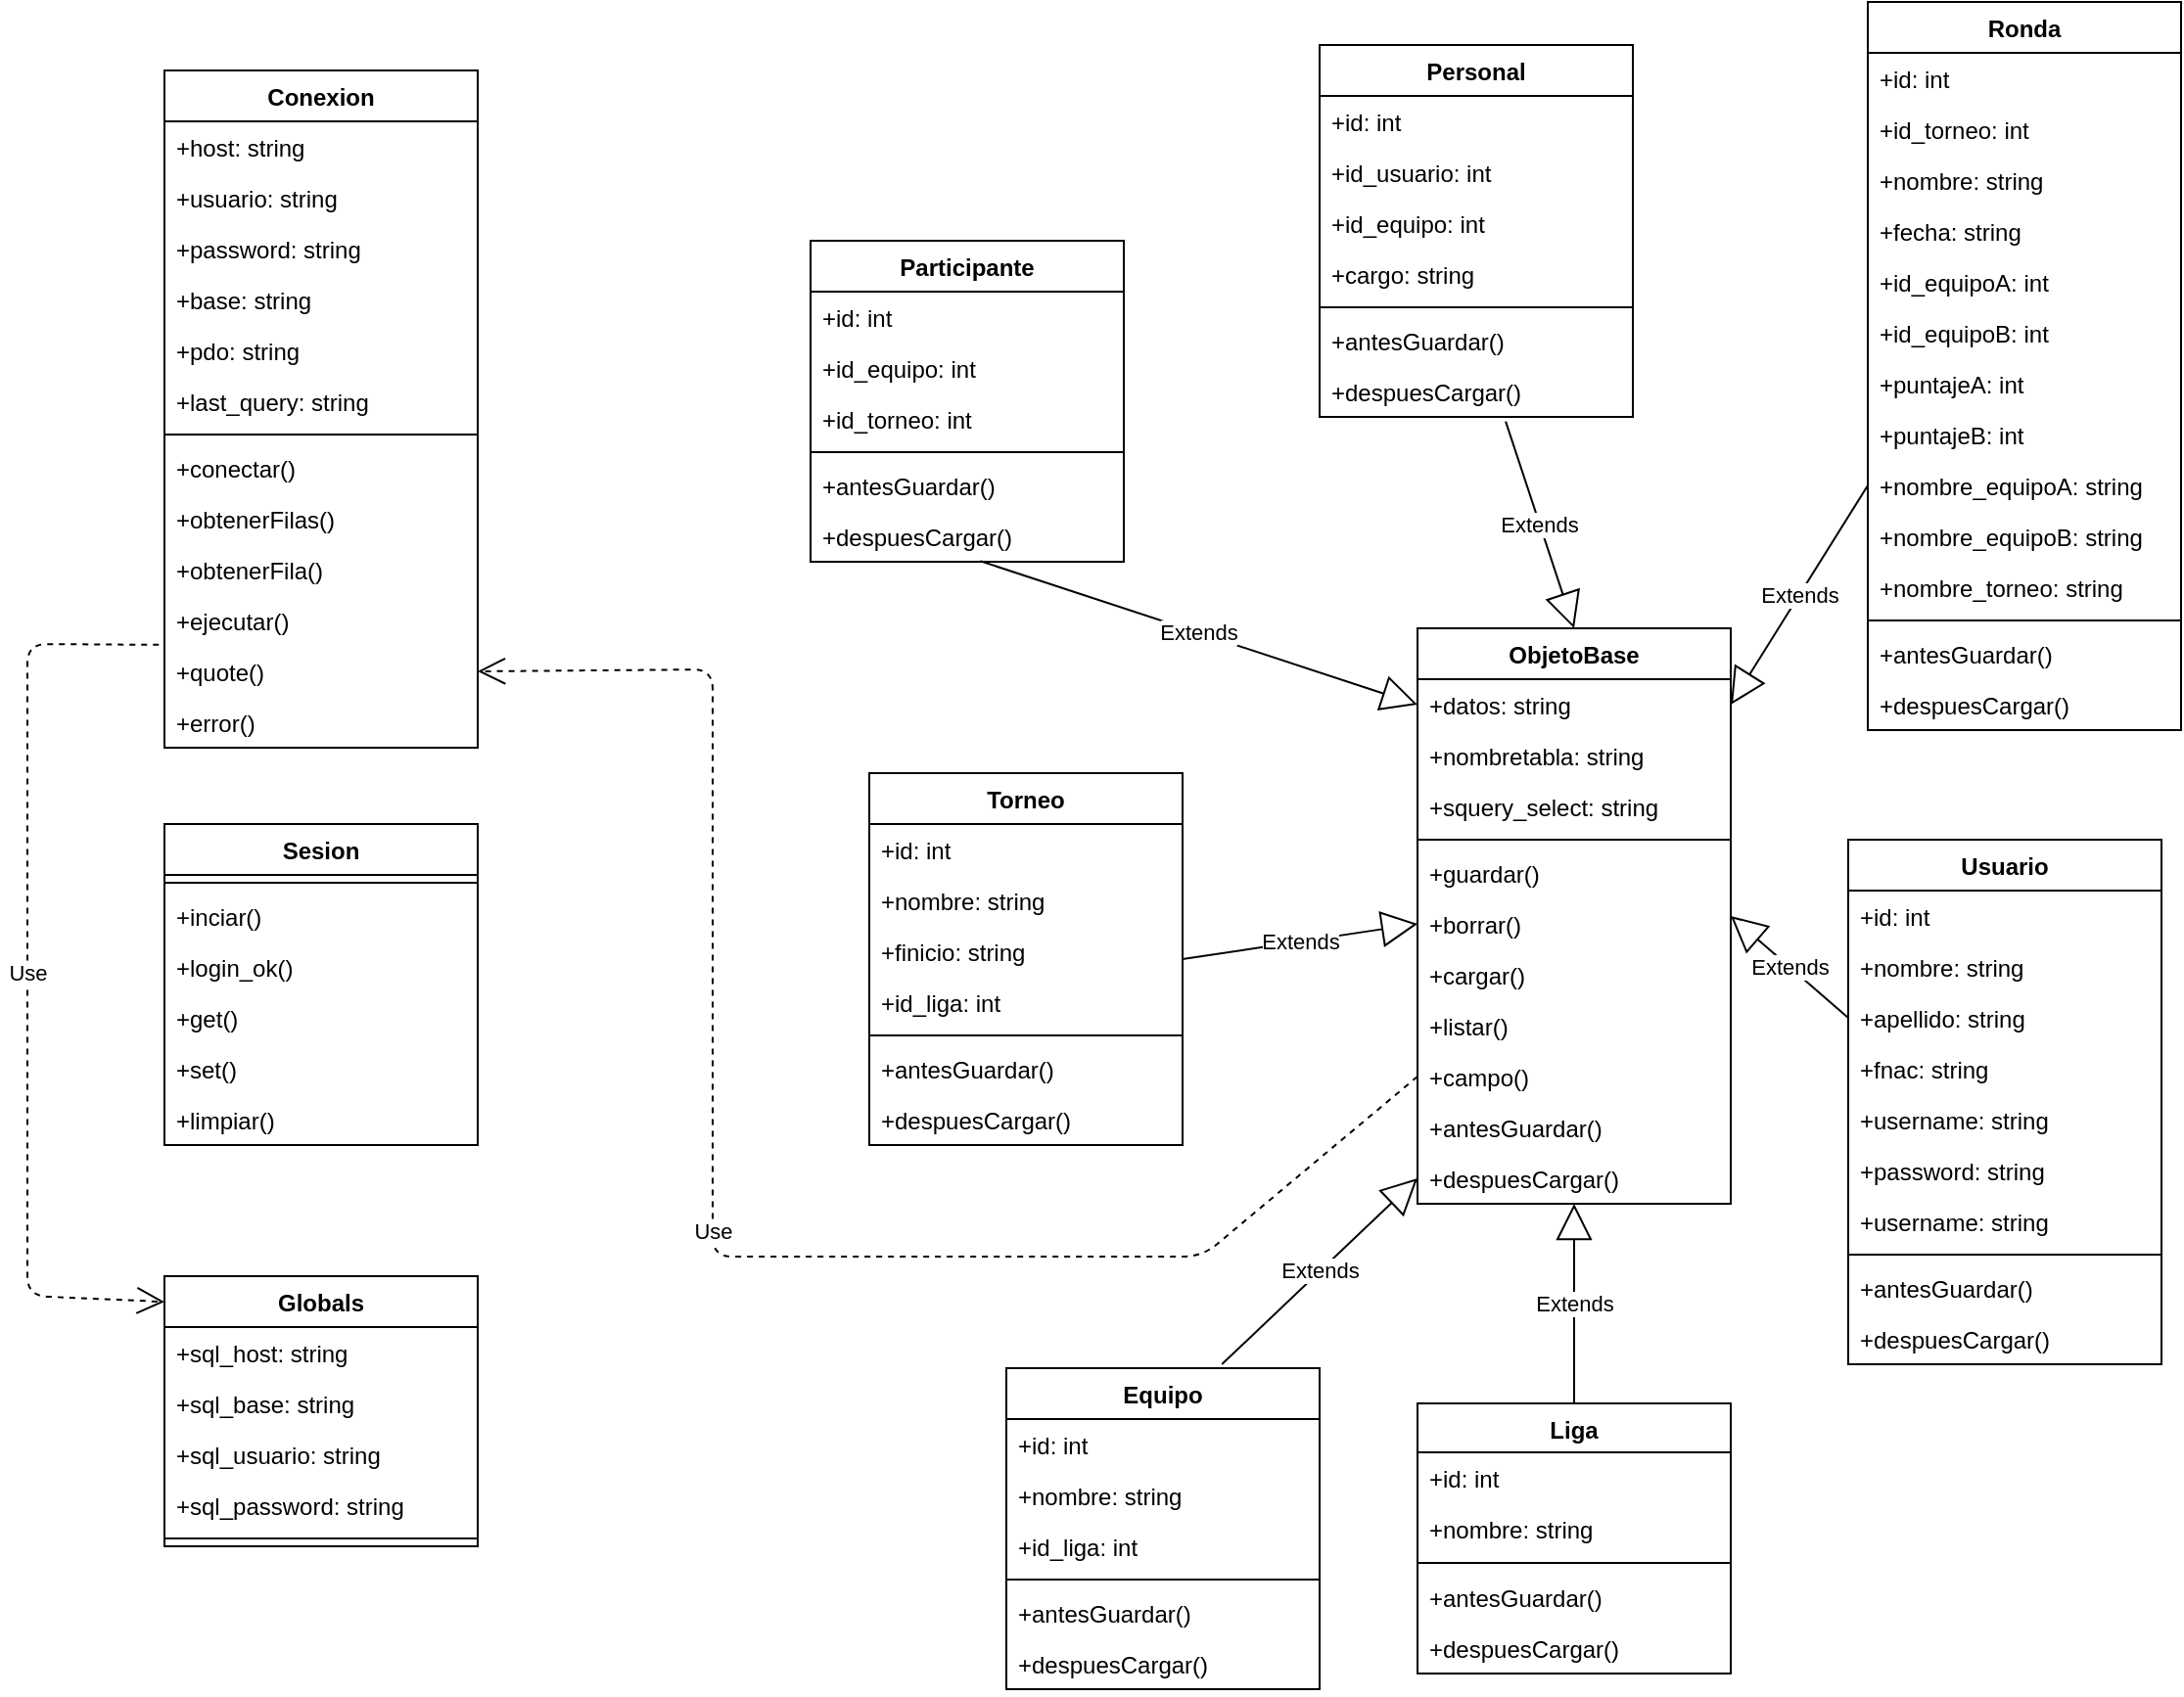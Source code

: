 <mxfile version="10.6.7" type="device"><diagram id="X4T6VOxzgdp2pjOiJG31" name="Page-1"><mxGraphModel dx="2250" dy="740" grid="1" gridSize="10" guides="1" tooltips="1" connect="1" arrows="1" fold="1" page="1" pageScale="1" pageWidth="850" pageHeight="1100" math="0" shadow="0"><root><mxCell id="0"/><mxCell id="1" parent="0"/><mxCell id="HmNUWZjweGckL6Pm_XwD-1" value="Participante" style="swimlane;fontStyle=1;align=center;verticalAlign=top;childLayout=stackLayout;horizontal=1;startSize=26;horizontalStack=0;resizeParent=1;resizeParentMax=0;resizeLast=0;collapsible=1;marginBottom=0;" vertex="1" parent="1"><mxGeometry x="-70" y="151" width="160" height="164" as="geometry"/></mxCell><mxCell id="HmNUWZjweGckL6Pm_XwD-2" value="+id: int" style="text;strokeColor=none;fillColor=none;align=left;verticalAlign=top;spacingLeft=4;spacingRight=4;overflow=hidden;rotatable=0;points=[[0,0.5],[1,0.5]];portConstraint=eastwest;" vertex="1" parent="HmNUWZjweGckL6Pm_XwD-1"><mxGeometry y="26" width="160" height="26" as="geometry"/></mxCell><mxCell id="HmNUWZjweGckL6Pm_XwD-5" value="+id_equipo: int " style="text;strokeColor=none;fillColor=none;align=left;verticalAlign=top;spacingLeft=4;spacingRight=4;overflow=hidden;rotatable=0;points=[[0,0.5],[1,0.5]];portConstraint=eastwest;" vertex="1" parent="HmNUWZjweGckL6Pm_XwD-1"><mxGeometry y="52" width="160" height="26" as="geometry"/></mxCell><mxCell id="HmNUWZjweGckL6Pm_XwD-6" value="+id_torneo: int&#xA;" style="text;strokeColor=none;fillColor=none;align=left;verticalAlign=top;spacingLeft=4;spacingRight=4;overflow=hidden;rotatable=0;points=[[0,0.5],[1,0.5]];portConstraint=eastwest;" vertex="1" parent="HmNUWZjweGckL6Pm_XwD-1"><mxGeometry y="78" width="160" height="26" as="geometry"/></mxCell><mxCell id="HmNUWZjweGckL6Pm_XwD-3" value="" style="line;strokeWidth=1;fillColor=none;align=left;verticalAlign=middle;spacingTop=-1;spacingLeft=3;spacingRight=3;rotatable=0;labelPosition=right;points=[];portConstraint=eastwest;" vertex="1" parent="HmNUWZjweGckL6Pm_XwD-1"><mxGeometry y="104" width="160" height="8" as="geometry"/></mxCell><mxCell id="HmNUWZjweGckL6Pm_XwD-4" value="+antesGuardar()" style="text;strokeColor=none;fillColor=none;align=left;verticalAlign=top;spacingLeft=4;spacingRight=4;overflow=hidden;rotatable=0;points=[[0,0.5],[1,0.5]];portConstraint=eastwest;" vertex="1" parent="HmNUWZjweGckL6Pm_XwD-1"><mxGeometry y="112" width="160" height="26" as="geometry"/></mxCell><mxCell id="HmNUWZjweGckL6Pm_XwD-9" value="+despuesCargar()" style="text;strokeColor=none;fillColor=none;align=left;verticalAlign=top;spacingLeft=4;spacingRight=4;overflow=hidden;rotatable=0;points=[[0,0.5],[1,0.5]];portConstraint=eastwest;" vertex="1" parent="HmNUWZjweGckL6Pm_XwD-1"><mxGeometry y="138" width="160" height="26" as="geometry"/></mxCell><mxCell id="HmNUWZjweGckL6Pm_XwD-10" value="Personal" style="swimlane;fontStyle=1;align=center;verticalAlign=top;childLayout=stackLayout;horizontal=1;startSize=26;horizontalStack=0;resizeParent=1;resizeParentMax=0;resizeLast=0;collapsible=1;marginBottom=0;" vertex="1" parent="1"><mxGeometry x="190" y="51" width="160" height="190" as="geometry"/></mxCell><mxCell id="HmNUWZjweGckL6Pm_XwD-11" value="+id: int" style="text;strokeColor=none;fillColor=none;align=left;verticalAlign=top;spacingLeft=4;spacingRight=4;overflow=hidden;rotatable=0;points=[[0,0.5],[1,0.5]];portConstraint=eastwest;" vertex="1" parent="HmNUWZjweGckL6Pm_XwD-10"><mxGeometry y="26" width="160" height="26" as="geometry"/></mxCell><mxCell id="HmNUWZjweGckL6Pm_XwD-14" value="+id_usuario: int" style="text;strokeColor=none;fillColor=none;align=left;verticalAlign=top;spacingLeft=4;spacingRight=4;overflow=hidden;rotatable=0;points=[[0,0.5],[1,0.5]];portConstraint=eastwest;" vertex="1" parent="HmNUWZjweGckL6Pm_XwD-10"><mxGeometry y="52" width="160" height="26" as="geometry"/></mxCell><mxCell id="HmNUWZjweGckL6Pm_XwD-15" value="+id_equipo: int&#xA;" style="text;strokeColor=none;fillColor=none;align=left;verticalAlign=top;spacingLeft=4;spacingRight=4;overflow=hidden;rotatable=0;points=[[0,0.5],[1,0.5]];portConstraint=eastwest;" vertex="1" parent="HmNUWZjweGckL6Pm_XwD-10"><mxGeometry y="78" width="160" height="26" as="geometry"/></mxCell><mxCell id="HmNUWZjweGckL6Pm_XwD-16" value="+cargo: string&#xA;&#xA;&#xA;&#xA;" style="text;strokeColor=none;fillColor=none;align=left;verticalAlign=top;spacingLeft=4;spacingRight=4;overflow=hidden;rotatable=0;points=[[0,0.5],[1,0.5]];portConstraint=eastwest;" vertex="1" parent="HmNUWZjweGckL6Pm_XwD-10"><mxGeometry y="104" width="160" height="26" as="geometry"/></mxCell><mxCell id="HmNUWZjweGckL6Pm_XwD-12" value="" style="line;strokeWidth=1;fillColor=none;align=left;verticalAlign=middle;spacingTop=-1;spacingLeft=3;spacingRight=3;rotatable=0;labelPosition=right;points=[];portConstraint=eastwest;" vertex="1" parent="HmNUWZjweGckL6Pm_XwD-10"><mxGeometry y="130" width="160" height="8" as="geometry"/></mxCell><mxCell id="HmNUWZjweGckL6Pm_XwD-13" value="+antesGuardar()" style="text;strokeColor=none;fillColor=none;align=left;verticalAlign=top;spacingLeft=4;spacingRight=4;overflow=hidden;rotatable=0;points=[[0,0.5],[1,0.5]];portConstraint=eastwest;" vertex="1" parent="HmNUWZjweGckL6Pm_XwD-10"><mxGeometry y="138" width="160" height="26" as="geometry"/></mxCell><mxCell id="HmNUWZjweGckL6Pm_XwD-17" value="+despuesCargar()" style="text;strokeColor=none;fillColor=none;align=left;verticalAlign=top;spacingLeft=4;spacingRight=4;overflow=hidden;rotatable=0;points=[[0,0.5],[1,0.5]];portConstraint=eastwest;" vertex="1" parent="HmNUWZjweGckL6Pm_XwD-10"><mxGeometry y="164" width="160" height="26" as="geometry"/></mxCell><mxCell id="HmNUWZjweGckL6Pm_XwD-18" value="Ronda" style="swimlane;fontStyle=1;align=center;verticalAlign=top;childLayout=stackLayout;horizontal=1;startSize=26;horizontalStack=0;resizeParent=1;resizeParentMax=0;resizeLast=0;collapsible=1;marginBottom=0;" vertex="1" parent="1"><mxGeometry x="470" y="29" width="160" height="372" as="geometry"/></mxCell><mxCell id="HmNUWZjweGckL6Pm_XwD-19" value="+id: int" style="text;strokeColor=none;fillColor=none;align=left;verticalAlign=top;spacingLeft=4;spacingRight=4;overflow=hidden;rotatable=0;points=[[0,0.5],[1,0.5]];portConstraint=eastwest;" vertex="1" parent="HmNUWZjweGckL6Pm_XwD-18"><mxGeometry y="26" width="160" height="26" as="geometry"/></mxCell><mxCell id="HmNUWZjweGckL6Pm_XwD-22" value="+id_torneo: int&#xA;" style="text;strokeColor=none;fillColor=none;align=left;verticalAlign=top;spacingLeft=4;spacingRight=4;overflow=hidden;rotatable=0;points=[[0,0.5],[1,0.5]];portConstraint=eastwest;" vertex="1" parent="HmNUWZjweGckL6Pm_XwD-18"><mxGeometry y="52" width="160" height="26" as="geometry"/></mxCell><mxCell id="HmNUWZjweGckL6Pm_XwD-23" value="+nombre: string" style="text;strokeColor=none;fillColor=none;align=left;verticalAlign=top;spacingLeft=4;spacingRight=4;overflow=hidden;rotatable=0;points=[[0,0.5],[1,0.5]];portConstraint=eastwest;" vertex="1" parent="HmNUWZjweGckL6Pm_XwD-18"><mxGeometry y="78" width="160" height="26" as="geometry"/></mxCell><mxCell id="HmNUWZjweGckL6Pm_XwD-24" value="+fecha: string" style="text;strokeColor=none;fillColor=none;align=left;verticalAlign=top;spacingLeft=4;spacingRight=4;overflow=hidden;rotatable=0;points=[[0,0.5],[1,0.5]];portConstraint=eastwest;" vertex="1" parent="HmNUWZjweGckL6Pm_XwD-18"><mxGeometry y="104" width="160" height="26" as="geometry"/></mxCell><mxCell id="HmNUWZjweGckL6Pm_XwD-25" value="+id_equipoA: int&#xA;" style="text;strokeColor=none;fillColor=none;align=left;verticalAlign=top;spacingLeft=4;spacingRight=4;overflow=hidden;rotatable=0;points=[[0,0.5],[1,0.5]];portConstraint=eastwest;" vertex="1" parent="HmNUWZjweGckL6Pm_XwD-18"><mxGeometry y="130" width="160" height="26" as="geometry"/></mxCell><mxCell id="HmNUWZjweGckL6Pm_XwD-27" value="+id_equipoB: int&#xA;" style="text;strokeColor=none;fillColor=none;align=left;verticalAlign=top;spacingLeft=4;spacingRight=4;overflow=hidden;rotatable=0;points=[[0,0.5],[1,0.5]];portConstraint=eastwest;" vertex="1" parent="HmNUWZjweGckL6Pm_XwD-18"><mxGeometry y="156" width="160" height="26" as="geometry"/></mxCell><mxCell id="HmNUWZjweGckL6Pm_XwD-28" value="+puntajeA: int &#xA;&#xA;" style="text;strokeColor=none;fillColor=none;align=left;verticalAlign=top;spacingLeft=4;spacingRight=4;overflow=hidden;rotatable=0;points=[[0,0.5],[1,0.5]];portConstraint=eastwest;" vertex="1" parent="HmNUWZjweGckL6Pm_XwD-18"><mxGeometry y="182" width="160" height="26" as="geometry"/></mxCell><mxCell id="HmNUWZjweGckL6Pm_XwD-29" value="+puntajeB: int &#xA;&#xA;" style="text;strokeColor=none;fillColor=none;align=left;verticalAlign=top;spacingLeft=4;spacingRight=4;overflow=hidden;rotatable=0;points=[[0,0.5],[1,0.5]];portConstraint=eastwest;" vertex="1" parent="HmNUWZjweGckL6Pm_XwD-18"><mxGeometry y="208" width="160" height="26" as="geometry"/></mxCell><mxCell id="HmNUWZjweGckL6Pm_XwD-30" value="+nombre_equipoA: string&#xA;" style="text;strokeColor=none;fillColor=none;align=left;verticalAlign=top;spacingLeft=4;spacingRight=4;overflow=hidden;rotatable=0;points=[[0,0.5],[1,0.5]];portConstraint=eastwest;" vertex="1" parent="HmNUWZjweGckL6Pm_XwD-18"><mxGeometry y="234" width="160" height="26" as="geometry"/></mxCell><mxCell id="HmNUWZjweGckL6Pm_XwD-31" value="+nombre_equipoB: string&#xA;" style="text;strokeColor=none;fillColor=none;align=left;verticalAlign=top;spacingLeft=4;spacingRight=4;overflow=hidden;rotatable=0;points=[[0,0.5],[1,0.5]];portConstraint=eastwest;" vertex="1" parent="HmNUWZjweGckL6Pm_XwD-18"><mxGeometry y="260" width="160" height="26" as="geometry"/></mxCell><mxCell id="HmNUWZjweGckL6Pm_XwD-32" value="+nombre_torneo: string&#xA;" style="text;strokeColor=none;fillColor=none;align=left;verticalAlign=top;spacingLeft=4;spacingRight=4;overflow=hidden;rotatable=0;points=[[0,0.5],[1,0.5]];portConstraint=eastwest;" vertex="1" parent="HmNUWZjweGckL6Pm_XwD-18"><mxGeometry y="286" width="160" height="26" as="geometry"/></mxCell><mxCell id="HmNUWZjweGckL6Pm_XwD-20" value="" style="line;strokeWidth=1;fillColor=none;align=left;verticalAlign=middle;spacingTop=-1;spacingLeft=3;spacingRight=3;rotatable=0;labelPosition=right;points=[];portConstraint=eastwest;" vertex="1" parent="HmNUWZjweGckL6Pm_XwD-18"><mxGeometry y="312" width="160" height="8" as="geometry"/></mxCell><mxCell id="HmNUWZjweGckL6Pm_XwD-21" value="+antesGuardar()" style="text;strokeColor=none;fillColor=none;align=left;verticalAlign=top;spacingLeft=4;spacingRight=4;overflow=hidden;rotatable=0;points=[[0,0.5],[1,0.5]];portConstraint=eastwest;" vertex="1" parent="HmNUWZjweGckL6Pm_XwD-18"><mxGeometry y="320" width="160" height="26" as="geometry"/></mxCell><mxCell id="HmNUWZjweGckL6Pm_XwD-33" value="+despuesCargar()" style="text;strokeColor=none;fillColor=none;align=left;verticalAlign=top;spacingLeft=4;spacingRight=4;overflow=hidden;rotatable=0;points=[[0,0.5],[1,0.5]];portConstraint=eastwest;" vertex="1" parent="HmNUWZjweGckL6Pm_XwD-18"><mxGeometry y="346" width="160" height="26" as="geometry"/></mxCell><mxCell id="HmNUWZjweGckL6Pm_XwD-34" value="Sesion&#xA;" style="swimlane;fontStyle=1;align=center;verticalAlign=top;childLayout=stackLayout;horizontal=1;startSize=26;horizontalStack=0;resizeParent=1;resizeParentMax=0;resizeLast=0;collapsible=1;marginBottom=0;" vertex="1" parent="1"><mxGeometry x="-400" y="449" width="160" height="164" as="geometry"/></mxCell><mxCell id="HmNUWZjweGckL6Pm_XwD-36" value="" style="line;strokeWidth=1;fillColor=none;align=left;verticalAlign=middle;spacingTop=-1;spacingLeft=3;spacingRight=3;rotatable=0;labelPosition=right;points=[];portConstraint=eastwest;" vertex="1" parent="HmNUWZjweGckL6Pm_XwD-34"><mxGeometry y="26" width="160" height="8" as="geometry"/></mxCell><mxCell id="HmNUWZjweGckL6Pm_XwD-37" value="+inciar()" style="text;strokeColor=none;fillColor=none;align=left;verticalAlign=top;spacingLeft=4;spacingRight=4;overflow=hidden;rotatable=0;points=[[0,0.5],[1,0.5]];portConstraint=eastwest;" vertex="1" parent="HmNUWZjweGckL6Pm_XwD-34"><mxGeometry y="34" width="160" height="26" as="geometry"/></mxCell><mxCell id="HmNUWZjweGckL6Pm_XwD-41" value="+login_ok()&#xA;" style="text;strokeColor=none;fillColor=none;align=left;verticalAlign=top;spacingLeft=4;spacingRight=4;overflow=hidden;rotatable=0;points=[[0,0.5],[1,0.5]];portConstraint=eastwest;" vertex="1" parent="HmNUWZjweGckL6Pm_XwD-34"><mxGeometry y="60" width="160" height="26" as="geometry"/></mxCell><mxCell id="HmNUWZjweGckL6Pm_XwD-38" value="+get()&#xA;" style="text;strokeColor=none;fillColor=none;align=left;verticalAlign=top;spacingLeft=4;spacingRight=4;overflow=hidden;rotatable=0;points=[[0,0.5],[1,0.5]];portConstraint=eastwest;" vertex="1" parent="HmNUWZjweGckL6Pm_XwD-34"><mxGeometry y="86" width="160" height="26" as="geometry"/></mxCell><mxCell id="HmNUWZjweGckL6Pm_XwD-39" value="+set()" style="text;strokeColor=none;fillColor=none;align=left;verticalAlign=top;spacingLeft=4;spacingRight=4;overflow=hidden;rotatable=0;points=[[0,0.5],[1,0.5]];portConstraint=eastwest;" vertex="1" parent="HmNUWZjweGckL6Pm_XwD-34"><mxGeometry y="112" width="160" height="26" as="geometry"/></mxCell><mxCell id="HmNUWZjweGckL6Pm_XwD-40" value="+limpiar()&#xA;" style="text;strokeColor=none;fillColor=none;align=left;verticalAlign=top;spacingLeft=4;spacingRight=4;overflow=hidden;rotatable=0;points=[[0,0.5],[1,0.5]];portConstraint=eastwest;" vertex="1" parent="HmNUWZjweGckL6Pm_XwD-34"><mxGeometry y="138" width="160" height="26" as="geometry"/></mxCell><mxCell id="HmNUWZjweGckL6Pm_XwD-42" value="Torneo" style="swimlane;fontStyle=1;align=center;verticalAlign=top;childLayout=stackLayout;horizontal=1;startSize=26;horizontalStack=0;resizeParent=1;resizeParentMax=0;resizeLast=0;collapsible=1;marginBottom=0;" vertex="1" parent="1"><mxGeometry x="-40" y="423" width="160" height="190" as="geometry"/></mxCell><mxCell id="HmNUWZjweGckL6Pm_XwD-43" value="+id: int" style="text;strokeColor=none;fillColor=none;align=left;verticalAlign=top;spacingLeft=4;spacingRight=4;overflow=hidden;rotatable=0;points=[[0,0.5],[1,0.5]];portConstraint=eastwest;" vertex="1" parent="HmNUWZjweGckL6Pm_XwD-42"><mxGeometry y="26" width="160" height="26" as="geometry"/></mxCell><mxCell id="HmNUWZjweGckL6Pm_XwD-46" value="+nombre: string" style="text;strokeColor=none;fillColor=none;align=left;verticalAlign=top;spacingLeft=4;spacingRight=4;overflow=hidden;rotatable=0;points=[[0,0.5],[1,0.5]];portConstraint=eastwest;" vertex="1" parent="HmNUWZjweGckL6Pm_XwD-42"><mxGeometry y="52" width="160" height="26" as="geometry"/></mxCell><mxCell id="HmNUWZjweGckL6Pm_XwD-47" value="+finicio: string" style="text;strokeColor=none;fillColor=none;align=left;verticalAlign=top;spacingLeft=4;spacingRight=4;overflow=hidden;rotatable=0;points=[[0,0.5],[1,0.5]];portConstraint=eastwest;" vertex="1" parent="HmNUWZjweGckL6Pm_XwD-42"><mxGeometry y="78" width="160" height="26" as="geometry"/></mxCell><mxCell id="HmNUWZjweGckL6Pm_XwD-48" value="+id_liga: int" style="text;strokeColor=none;fillColor=none;align=left;verticalAlign=top;spacingLeft=4;spacingRight=4;overflow=hidden;rotatable=0;points=[[0,0.5],[1,0.5]];portConstraint=eastwest;" vertex="1" parent="HmNUWZjweGckL6Pm_XwD-42"><mxGeometry y="104" width="160" height="26" as="geometry"/></mxCell><mxCell id="HmNUWZjweGckL6Pm_XwD-44" value="" style="line;strokeWidth=1;fillColor=none;align=left;verticalAlign=middle;spacingTop=-1;spacingLeft=3;spacingRight=3;rotatable=0;labelPosition=right;points=[];portConstraint=eastwest;" vertex="1" parent="HmNUWZjweGckL6Pm_XwD-42"><mxGeometry y="130" width="160" height="8" as="geometry"/></mxCell><mxCell id="HmNUWZjweGckL6Pm_XwD-45" value="+antesGuardar()" style="text;strokeColor=none;fillColor=none;align=left;verticalAlign=top;spacingLeft=4;spacingRight=4;overflow=hidden;rotatable=0;points=[[0,0.5],[1,0.5]];portConstraint=eastwest;" vertex="1" parent="HmNUWZjweGckL6Pm_XwD-42"><mxGeometry y="138" width="160" height="26" as="geometry"/></mxCell><mxCell id="HmNUWZjweGckL6Pm_XwD-49" value="+despuesCargar()" style="text;strokeColor=none;fillColor=none;align=left;verticalAlign=top;spacingLeft=4;spacingRight=4;overflow=hidden;rotatable=0;points=[[0,0.5],[1,0.5]];portConstraint=eastwest;" vertex="1" parent="HmNUWZjweGckL6Pm_XwD-42"><mxGeometry y="164" width="160" height="26" as="geometry"/></mxCell><mxCell id="HmNUWZjweGckL6Pm_XwD-50" value="Usuario" style="swimlane;fontStyle=1;align=center;verticalAlign=top;childLayout=stackLayout;horizontal=1;startSize=26;horizontalStack=0;resizeParent=1;resizeParentMax=0;resizeLast=0;collapsible=1;marginBottom=0;" vertex="1" parent="1"><mxGeometry x="460" y="457" width="160" height="268" as="geometry"/></mxCell><mxCell id="HmNUWZjweGckL6Pm_XwD-51" value="+id: int" style="text;strokeColor=none;fillColor=none;align=left;verticalAlign=top;spacingLeft=4;spacingRight=4;overflow=hidden;rotatable=0;points=[[0,0.5],[1,0.5]];portConstraint=eastwest;" vertex="1" parent="HmNUWZjweGckL6Pm_XwD-50"><mxGeometry y="26" width="160" height="26" as="geometry"/></mxCell><mxCell id="HmNUWZjweGckL6Pm_XwD-54" value="+nombre: string" style="text;strokeColor=none;fillColor=none;align=left;verticalAlign=top;spacingLeft=4;spacingRight=4;overflow=hidden;rotatable=0;points=[[0,0.5],[1,0.5]];portConstraint=eastwest;" vertex="1" parent="HmNUWZjweGckL6Pm_XwD-50"><mxGeometry y="52" width="160" height="26" as="geometry"/></mxCell><mxCell id="HmNUWZjweGckL6Pm_XwD-55" value="+apellido: string" style="text;strokeColor=none;fillColor=none;align=left;verticalAlign=top;spacingLeft=4;spacingRight=4;overflow=hidden;rotatable=0;points=[[0,0.5],[1,0.5]];portConstraint=eastwest;" vertex="1" parent="HmNUWZjweGckL6Pm_XwD-50"><mxGeometry y="78" width="160" height="26" as="geometry"/></mxCell><mxCell id="HmNUWZjweGckL6Pm_XwD-56" value="+fnac: string" style="text;strokeColor=none;fillColor=none;align=left;verticalAlign=top;spacingLeft=4;spacingRight=4;overflow=hidden;rotatable=0;points=[[0,0.5],[1,0.5]];portConstraint=eastwest;" vertex="1" parent="HmNUWZjweGckL6Pm_XwD-50"><mxGeometry y="104" width="160" height="26" as="geometry"/></mxCell><mxCell id="HmNUWZjweGckL6Pm_XwD-57" value="+username: string" style="text;strokeColor=none;fillColor=none;align=left;verticalAlign=top;spacingLeft=4;spacingRight=4;overflow=hidden;rotatable=0;points=[[0,0.5],[1,0.5]];portConstraint=eastwest;" vertex="1" parent="HmNUWZjweGckL6Pm_XwD-50"><mxGeometry y="130" width="160" height="26" as="geometry"/></mxCell><mxCell id="HmNUWZjweGckL6Pm_XwD-58" value="+password: string" style="text;strokeColor=none;fillColor=none;align=left;verticalAlign=top;spacingLeft=4;spacingRight=4;overflow=hidden;rotatable=0;points=[[0,0.5],[1,0.5]];portConstraint=eastwest;" vertex="1" parent="HmNUWZjweGckL6Pm_XwD-50"><mxGeometry y="156" width="160" height="26" as="geometry"/></mxCell><mxCell id="HmNUWZjweGckL6Pm_XwD-59" value="+username: string" style="text;strokeColor=none;fillColor=none;align=left;verticalAlign=top;spacingLeft=4;spacingRight=4;overflow=hidden;rotatable=0;points=[[0,0.5],[1,0.5]];portConstraint=eastwest;" vertex="1" parent="HmNUWZjweGckL6Pm_XwD-50"><mxGeometry y="182" width="160" height="26" as="geometry"/></mxCell><mxCell id="HmNUWZjweGckL6Pm_XwD-52" value="" style="line;strokeWidth=1;fillColor=none;align=left;verticalAlign=middle;spacingTop=-1;spacingLeft=3;spacingRight=3;rotatable=0;labelPosition=right;points=[];portConstraint=eastwest;" vertex="1" parent="HmNUWZjweGckL6Pm_XwD-50"><mxGeometry y="208" width="160" height="8" as="geometry"/></mxCell><mxCell id="HmNUWZjweGckL6Pm_XwD-53" value="+antesGuardar()" style="text;strokeColor=none;fillColor=none;align=left;verticalAlign=top;spacingLeft=4;spacingRight=4;overflow=hidden;rotatable=0;points=[[0,0.5],[1,0.5]];portConstraint=eastwest;" vertex="1" parent="HmNUWZjweGckL6Pm_XwD-50"><mxGeometry y="216" width="160" height="26" as="geometry"/></mxCell><mxCell id="HmNUWZjweGckL6Pm_XwD-60" value="+despuesCargar()" style="text;strokeColor=none;fillColor=none;align=left;verticalAlign=top;spacingLeft=4;spacingRight=4;overflow=hidden;rotatable=0;points=[[0,0.5],[1,0.5]];portConstraint=eastwest;" vertex="1" parent="HmNUWZjweGckL6Pm_XwD-50"><mxGeometry y="242" width="160" height="26" as="geometry"/></mxCell><mxCell id="HmNUWZjweGckL6Pm_XwD-61" value="Conexion" style="swimlane;fontStyle=1;align=center;verticalAlign=top;childLayout=stackLayout;horizontal=1;startSize=26;horizontalStack=0;resizeParent=1;resizeParentMax=0;resizeLast=0;collapsible=1;marginBottom=0;" vertex="1" parent="1"><mxGeometry x="-400" y="64" width="160" height="346" as="geometry"/></mxCell><mxCell id="HmNUWZjweGckL6Pm_XwD-62" value="+host: string" style="text;strokeColor=none;fillColor=none;align=left;verticalAlign=top;spacingLeft=4;spacingRight=4;overflow=hidden;rotatable=0;points=[[0,0.5],[1,0.5]];portConstraint=eastwest;" vertex="1" parent="HmNUWZjweGckL6Pm_XwD-61"><mxGeometry y="26" width="160" height="26" as="geometry"/></mxCell><mxCell id="HmNUWZjweGckL6Pm_XwD-65" value="+usuario: string" style="text;strokeColor=none;fillColor=none;align=left;verticalAlign=top;spacingLeft=4;spacingRight=4;overflow=hidden;rotatable=0;points=[[0,0.5],[1,0.5]];portConstraint=eastwest;" vertex="1" parent="HmNUWZjweGckL6Pm_XwD-61"><mxGeometry y="52" width="160" height="26" as="geometry"/></mxCell><mxCell id="HmNUWZjweGckL6Pm_XwD-66" value="+password: string" style="text;strokeColor=none;fillColor=none;align=left;verticalAlign=top;spacingLeft=4;spacingRight=4;overflow=hidden;rotatable=0;points=[[0,0.5],[1,0.5]];portConstraint=eastwest;" vertex="1" parent="HmNUWZjweGckL6Pm_XwD-61"><mxGeometry y="78" width="160" height="26" as="geometry"/></mxCell><mxCell id="HmNUWZjweGckL6Pm_XwD-67" value="+base: string" style="text;strokeColor=none;fillColor=none;align=left;verticalAlign=top;spacingLeft=4;spacingRight=4;overflow=hidden;rotatable=0;points=[[0,0.5],[1,0.5]];portConstraint=eastwest;" vertex="1" parent="HmNUWZjweGckL6Pm_XwD-61"><mxGeometry y="104" width="160" height="26" as="geometry"/></mxCell><mxCell id="HmNUWZjweGckL6Pm_XwD-68" value="+pdo: string" style="text;strokeColor=none;fillColor=none;align=left;verticalAlign=top;spacingLeft=4;spacingRight=4;overflow=hidden;rotatable=0;points=[[0,0.5],[1,0.5]];portConstraint=eastwest;" vertex="1" parent="HmNUWZjweGckL6Pm_XwD-61"><mxGeometry y="130" width="160" height="26" as="geometry"/></mxCell><mxCell id="HmNUWZjweGckL6Pm_XwD-69" value="+last_query: string" style="text;strokeColor=none;fillColor=none;align=left;verticalAlign=top;spacingLeft=4;spacingRight=4;overflow=hidden;rotatable=0;points=[[0,0.5],[1,0.5]];portConstraint=eastwest;" vertex="1" parent="HmNUWZjweGckL6Pm_XwD-61"><mxGeometry y="156" width="160" height="26" as="geometry"/></mxCell><mxCell id="HmNUWZjweGckL6Pm_XwD-63" value="" style="line;strokeWidth=1;fillColor=none;align=left;verticalAlign=middle;spacingTop=-1;spacingLeft=3;spacingRight=3;rotatable=0;labelPosition=right;points=[];portConstraint=eastwest;" vertex="1" parent="HmNUWZjweGckL6Pm_XwD-61"><mxGeometry y="182" width="160" height="8" as="geometry"/></mxCell><mxCell id="HmNUWZjweGckL6Pm_XwD-64" value="+conectar()" style="text;strokeColor=none;fillColor=none;align=left;verticalAlign=top;spacingLeft=4;spacingRight=4;overflow=hidden;rotatable=0;points=[[0,0.5],[1,0.5]];portConstraint=eastwest;" vertex="1" parent="HmNUWZjweGckL6Pm_XwD-61"><mxGeometry y="190" width="160" height="26" as="geometry"/></mxCell><mxCell id="HmNUWZjweGckL6Pm_XwD-70" value="+obtenerFilas()" style="text;strokeColor=none;fillColor=none;align=left;verticalAlign=top;spacingLeft=4;spacingRight=4;overflow=hidden;rotatable=0;points=[[0,0.5],[1,0.5]];portConstraint=eastwest;" vertex="1" parent="HmNUWZjweGckL6Pm_XwD-61"><mxGeometry y="216" width="160" height="26" as="geometry"/></mxCell><mxCell id="HmNUWZjweGckL6Pm_XwD-71" value="+obtenerFila()" style="text;strokeColor=none;fillColor=none;align=left;verticalAlign=top;spacingLeft=4;spacingRight=4;overflow=hidden;rotatable=0;points=[[0,0.5],[1,0.5]];portConstraint=eastwest;" vertex="1" parent="HmNUWZjweGckL6Pm_XwD-61"><mxGeometry y="242" width="160" height="26" as="geometry"/></mxCell><mxCell id="HmNUWZjweGckL6Pm_XwD-72" value="+ejecutar()" style="text;strokeColor=none;fillColor=none;align=left;verticalAlign=top;spacingLeft=4;spacingRight=4;overflow=hidden;rotatable=0;points=[[0,0.5],[1,0.5]];portConstraint=eastwest;" vertex="1" parent="HmNUWZjweGckL6Pm_XwD-61"><mxGeometry y="268" width="160" height="26" as="geometry"/></mxCell><mxCell id="HmNUWZjweGckL6Pm_XwD-73" value="+quote()" style="text;strokeColor=none;fillColor=none;align=left;verticalAlign=top;spacingLeft=4;spacingRight=4;overflow=hidden;rotatable=0;points=[[0,0.5],[1,0.5]];portConstraint=eastwest;" vertex="1" parent="HmNUWZjweGckL6Pm_XwD-61"><mxGeometry y="294" width="160" height="26" as="geometry"/></mxCell><mxCell id="HmNUWZjweGckL6Pm_XwD-74" value="+error()" style="text;strokeColor=none;fillColor=none;align=left;verticalAlign=top;spacingLeft=4;spacingRight=4;overflow=hidden;rotatable=0;points=[[0,0.5],[1,0.5]];portConstraint=eastwest;" vertex="1" parent="HmNUWZjweGckL6Pm_XwD-61"><mxGeometry y="320" width="160" height="26" as="geometry"/></mxCell><mxCell id="HmNUWZjweGckL6Pm_XwD-75" value="Equipo" style="swimlane;fontStyle=1;align=center;verticalAlign=top;childLayout=stackLayout;horizontal=1;startSize=26;horizontalStack=0;resizeParent=1;resizeParentMax=0;resizeLast=0;collapsible=1;marginBottom=0;" vertex="1" parent="1"><mxGeometry x="30" y="727" width="160" height="164" as="geometry"/></mxCell><mxCell id="HmNUWZjweGckL6Pm_XwD-76" value="+id: int" style="text;strokeColor=none;fillColor=none;align=left;verticalAlign=top;spacingLeft=4;spacingRight=4;overflow=hidden;rotatable=0;points=[[0,0.5],[1,0.5]];portConstraint=eastwest;" vertex="1" parent="HmNUWZjweGckL6Pm_XwD-75"><mxGeometry y="26" width="160" height="26" as="geometry"/></mxCell><mxCell id="HmNUWZjweGckL6Pm_XwD-79" value="+nombre: string" style="text;strokeColor=none;fillColor=none;align=left;verticalAlign=top;spacingLeft=4;spacingRight=4;overflow=hidden;rotatable=0;points=[[0,0.5],[1,0.5]];portConstraint=eastwest;" vertex="1" parent="HmNUWZjweGckL6Pm_XwD-75"><mxGeometry y="52" width="160" height="26" as="geometry"/></mxCell><mxCell id="HmNUWZjweGckL6Pm_XwD-80" value="+id_liga: int" style="text;strokeColor=none;fillColor=none;align=left;verticalAlign=top;spacingLeft=4;spacingRight=4;overflow=hidden;rotatable=0;points=[[0,0.5],[1,0.5]];portConstraint=eastwest;" vertex="1" parent="HmNUWZjweGckL6Pm_XwD-75"><mxGeometry y="78" width="160" height="26" as="geometry"/></mxCell><mxCell id="HmNUWZjweGckL6Pm_XwD-77" value="" style="line;strokeWidth=1;fillColor=none;align=left;verticalAlign=middle;spacingTop=-1;spacingLeft=3;spacingRight=3;rotatable=0;labelPosition=right;points=[];portConstraint=eastwest;" vertex="1" parent="HmNUWZjweGckL6Pm_XwD-75"><mxGeometry y="104" width="160" height="8" as="geometry"/></mxCell><mxCell id="HmNUWZjweGckL6Pm_XwD-78" value="+antesGuardar()" style="text;strokeColor=none;fillColor=none;align=left;verticalAlign=top;spacingLeft=4;spacingRight=4;overflow=hidden;rotatable=0;points=[[0,0.5],[1,0.5]];portConstraint=eastwest;" vertex="1" parent="HmNUWZjweGckL6Pm_XwD-75"><mxGeometry y="112" width="160" height="26" as="geometry"/></mxCell><mxCell id="HmNUWZjweGckL6Pm_XwD-81" value="+despuesCargar()" style="text;strokeColor=none;fillColor=none;align=left;verticalAlign=top;spacingLeft=4;spacingRight=4;overflow=hidden;rotatable=0;points=[[0,0.5],[1,0.5]];portConstraint=eastwest;" vertex="1" parent="HmNUWZjweGckL6Pm_XwD-75"><mxGeometry y="138" width="160" height="26" as="geometry"/></mxCell><mxCell id="HmNUWZjweGckL6Pm_XwD-82" value="Globals" style="swimlane;fontStyle=1;align=center;verticalAlign=top;childLayout=stackLayout;horizontal=1;startSize=26;horizontalStack=0;resizeParent=1;resizeParentMax=0;resizeLast=0;collapsible=1;marginBottom=0;" vertex="1" parent="1"><mxGeometry x="-400" y="680" width="160" height="138" as="geometry"/></mxCell><mxCell id="HmNUWZjweGckL6Pm_XwD-83" value="+sql_host: string" style="text;strokeColor=none;fillColor=none;align=left;verticalAlign=top;spacingLeft=4;spacingRight=4;overflow=hidden;rotatable=0;points=[[0,0.5],[1,0.5]];portConstraint=eastwest;" vertex="1" parent="HmNUWZjweGckL6Pm_XwD-82"><mxGeometry y="26" width="160" height="26" as="geometry"/></mxCell><mxCell id="HmNUWZjweGckL6Pm_XwD-86" value="+sql_base: string" style="text;strokeColor=none;fillColor=none;align=left;verticalAlign=top;spacingLeft=4;spacingRight=4;overflow=hidden;rotatable=0;points=[[0,0.5],[1,0.5]];portConstraint=eastwest;" vertex="1" parent="HmNUWZjweGckL6Pm_XwD-82"><mxGeometry y="52" width="160" height="26" as="geometry"/></mxCell><mxCell id="HmNUWZjweGckL6Pm_XwD-87" value="+sql_usuario: string" style="text;strokeColor=none;fillColor=none;align=left;verticalAlign=top;spacingLeft=4;spacingRight=4;overflow=hidden;rotatable=0;points=[[0,0.5],[1,0.5]];portConstraint=eastwest;" vertex="1" parent="HmNUWZjweGckL6Pm_XwD-82"><mxGeometry y="78" width="160" height="26" as="geometry"/></mxCell><mxCell id="HmNUWZjweGckL6Pm_XwD-88" value="+sql_password: string" style="text;strokeColor=none;fillColor=none;align=left;verticalAlign=top;spacingLeft=4;spacingRight=4;overflow=hidden;rotatable=0;points=[[0,0.5],[1,0.5]];portConstraint=eastwest;" vertex="1" parent="HmNUWZjweGckL6Pm_XwD-82"><mxGeometry y="104" width="160" height="26" as="geometry"/></mxCell><mxCell id="HmNUWZjweGckL6Pm_XwD-84" value="" style="line;strokeWidth=1;fillColor=none;align=left;verticalAlign=middle;spacingTop=-1;spacingLeft=3;spacingRight=3;rotatable=0;labelPosition=right;points=[];portConstraint=eastwest;" vertex="1" parent="HmNUWZjweGckL6Pm_XwD-82"><mxGeometry y="130" width="160" height="8" as="geometry"/></mxCell><mxCell id="HmNUWZjweGckL6Pm_XwD-89" value="Liga" style="swimlane;fontStyle=1;align=center;verticalAlign=top;childLayout=stackLayout;horizontal=1;startSize=25;horizontalStack=0;resizeParent=1;resizeParentMax=0;resizeLast=0;collapsible=1;marginBottom=0;" vertex="1" parent="1"><mxGeometry x="240" y="745" width="160" height="138" as="geometry"/></mxCell><mxCell id="HmNUWZjweGckL6Pm_XwD-90" value="+id: int" style="text;strokeColor=none;fillColor=none;align=left;verticalAlign=top;spacingLeft=4;spacingRight=4;overflow=hidden;rotatable=0;points=[[0,0.5],[1,0.5]];portConstraint=eastwest;" vertex="1" parent="HmNUWZjweGckL6Pm_XwD-89"><mxGeometry y="25" width="160" height="26" as="geometry"/></mxCell><mxCell id="HmNUWZjweGckL6Pm_XwD-95" value="+nombre: string" style="text;strokeColor=none;fillColor=none;align=left;verticalAlign=top;spacingLeft=4;spacingRight=4;overflow=hidden;rotatable=0;points=[[0,0.5],[1,0.5]];portConstraint=eastwest;" vertex="1" parent="HmNUWZjweGckL6Pm_XwD-89"><mxGeometry y="51" width="160" height="26" as="geometry"/></mxCell><mxCell id="HmNUWZjweGckL6Pm_XwD-91" value="" style="line;strokeWidth=1;fillColor=none;align=left;verticalAlign=middle;spacingTop=-1;spacingLeft=3;spacingRight=3;rotatable=0;labelPosition=right;points=[];portConstraint=eastwest;" vertex="1" parent="HmNUWZjweGckL6Pm_XwD-89"><mxGeometry y="77" width="160" height="9" as="geometry"/></mxCell><mxCell id="HmNUWZjweGckL6Pm_XwD-92" value="+antesGuardar()" style="text;strokeColor=none;fillColor=none;align=left;verticalAlign=top;spacingLeft=4;spacingRight=4;overflow=hidden;rotatable=0;points=[[0,0.5],[1,0.5]];portConstraint=eastwest;" vertex="1" parent="HmNUWZjweGckL6Pm_XwD-89"><mxGeometry y="86" width="160" height="26" as="geometry"/></mxCell><mxCell id="HmNUWZjweGckL6Pm_XwD-96" value="+despuesCargar()" style="text;strokeColor=none;fillColor=none;align=left;verticalAlign=top;spacingLeft=4;spacingRight=4;overflow=hidden;rotatable=0;points=[[0,0.5],[1,0.5]];portConstraint=eastwest;" vertex="1" parent="HmNUWZjweGckL6Pm_XwD-89"><mxGeometry y="112" width="160" height="26" as="geometry"/></mxCell><mxCell id="HmNUWZjweGckL6Pm_XwD-97" value="ObjetoBase" style="swimlane;fontStyle=1;align=center;verticalAlign=top;childLayout=stackLayout;horizontal=1;startSize=26;horizontalStack=0;resizeParent=1;resizeParentMax=0;resizeLast=0;collapsible=1;marginBottom=0;" vertex="1" parent="1"><mxGeometry x="240" y="349" width="160" height="294" as="geometry"/></mxCell><mxCell id="HmNUWZjweGckL6Pm_XwD-98" value="+datos: string" style="text;strokeColor=none;fillColor=none;align=left;verticalAlign=top;spacingLeft=4;spacingRight=4;overflow=hidden;rotatable=0;points=[[0,0.5],[1,0.5]];portConstraint=eastwest;" vertex="1" parent="HmNUWZjweGckL6Pm_XwD-97"><mxGeometry y="26" width="160" height="26" as="geometry"/></mxCell><mxCell id="HmNUWZjweGckL6Pm_XwD-101" value="+nombretabla: string" style="text;strokeColor=none;fillColor=none;align=left;verticalAlign=top;spacingLeft=4;spacingRight=4;overflow=hidden;rotatable=0;points=[[0,0.5],[1,0.5]];portConstraint=eastwest;" vertex="1" parent="HmNUWZjweGckL6Pm_XwD-97"><mxGeometry y="52" width="160" height="26" as="geometry"/></mxCell><mxCell id="HmNUWZjweGckL6Pm_XwD-102" value="+squery_select: string" style="text;strokeColor=none;fillColor=none;align=left;verticalAlign=top;spacingLeft=4;spacingRight=4;overflow=hidden;rotatable=0;points=[[0,0.5],[1,0.5]];portConstraint=eastwest;" vertex="1" parent="HmNUWZjweGckL6Pm_XwD-97"><mxGeometry y="78" width="160" height="26" as="geometry"/></mxCell><mxCell id="HmNUWZjweGckL6Pm_XwD-99" value="" style="line;strokeWidth=1;fillColor=none;align=left;verticalAlign=middle;spacingTop=-1;spacingLeft=3;spacingRight=3;rotatable=0;labelPosition=right;points=[];portConstraint=eastwest;" vertex="1" parent="HmNUWZjweGckL6Pm_XwD-97"><mxGeometry y="104" width="160" height="8" as="geometry"/></mxCell><mxCell id="HmNUWZjweGckL6Pm_XwD-100" value="+guardar()" style="text;strokeColor=none;fillColor=none;align=left;verticalAlign=top;spacingLeft=4;spacingRight=4;overflow=hidden;rotatable=0;points=[[0,0.5],[1,0.5]];portConstraint=eastwest;" vertex="1" parent="HmNUWZjweGckL6Pm_XwD-97"><mxGeometry y="112" width="160" height="26" as="geometry"/></mxCell><mxCell id="HmNUWZjweGckL6Pm_XwD-103" value="+borrar()" style="text;strokeColor=none;fillColor=none;align=left;verticalAlign=top;spacingLeft=4;spacingRight=4;overflow=hidden;rotatable=0;points=[[0,0.5],[1,0.5]];portConstraint=eastwest;" vertex="1" parent="HmNUWZjweGckL6Pm_XwD-97"><mxGeometry y="138" width="160" height="26" as="geometry"/></mxCell><mxCell id="HmNUWZjweGckL6Pm_XwD-104" value="+cargar()" style="text;strokeColor=none;fillColor=none;align=left;verticalAlign=top;spacingLeft=4;spacingRight=4;overflow=hidden;rotatable=0;points=[[0,0.5],[1,0.5]];portConstraint=eastwest;" vertex="1" parent="HmNUWZjweGckL6Pm_XwD-97"><mxGeometry y="164" width="160" height="26" as="geometry"/></mxCell><mxCell id="HmNUWZjweGckL6Pm_XwD-105" value="+listar()" style="text;strokeColor=none;fillColor=none;align=left;verticalAlign=top;spacingLeft=4;spacingRight=4;overflow=hidden;rotatable=0;points=[[0,0.5],[1,0.5]];portConstraint=eastwest;" vertex="1" parent="HmNUWZjweGckL6Pm_XwD-97"><mxGeometry y="190" width="160" height="26" as="geometry"/></mxCell><mxCell id="HmNUWZjweGckL6Pm_XwD-106" value="+campo()" style="text;strokeColor=none;fillColor=none;align=left;verticalAlign=top;spacingLeft=4;spacingRight=4;overflow=hidden;rotatable=0;points=[[0,0.5],[1,0.5]];portConstraint=eastwest;" vertex="1" parent="HmNUWZjweGckL6Pm_XwD-97"><mxGeometry y="216" width="160" height="26" as="geometry"/></mxCell><mxCell id="HmNUWZjweGckL6Pm_XwD-107" value="+antesGuardar()" style="text;strokeColor=none;fillColor=none;align=left;verticalAlign=top;spacingLeft=4;spacingRight=4;overflow=hidden;rotatable=0;points=[[0,0.5],[1,0.5]];portConstraint=eastwest;" vertex="1" parent="HmNUWZjweGckL6Pm_XwD-97"><mxGeometry y="242" width="160" height="26" as="geometry"/></mxCell><mxCell id="HmNUWZjweGckL6Pm_XwD-108" value="+despuesCargar()" style="text;strokeColor=none;fillColor=none;align=left;verticalAlign=top;spacingLeft=4;spacingRight=4;overflow=hidden;rotatable=0;points=[[0,0.5],[1,0.5]];portConstraint=eastwest;" vertex="1" parent="HmNUWZjweGckL6Pm_XwD-97"><mxGeometry y="268" width="160" height="26" as="geometry"/></mxCell><mxCell id="HmNUWZjweGckL6Pm_XwD-109" value="Extends" style="endArrow=block;endSize=16;endFill=0;html=1;" edge="1" parent="1" source="HmNUWZjweGckL6Pm_XwD-89" target="HmNUWZjweGckL6Pm_XwD-108"><mxGeometry width="160" relative="1" as="geometry"><mxPoint x="20" y="1060" as="sourcePoint"/><mxPoint x="180" y="1060" as="targetPoint"/></mxGeometry></mxCell><mxCell id="HmNUWZjweGckL6Pm_XwD-110" value="Extends" style="endArrow=block;endSize=16;endFill=0;html=1;entryX=0;entryY=0.5;entryDx=0;entryDy=0;exitX=0.688;exitY=-0.012;exitDx=0;exitDy=0;exitPerimeter=0;" edge="1" parent="1" source="HmNUWZjweGckL6Pm_XwD-75" target="HmNUWZjweGckL6Pm_XwD-108"><mxGeometry width="160" relative="1" as="geometry"><mxPoint x="120" y="720" as="sourcePoint"/><mxPoint x="180" y="1060" as="targetPoint"/></mxGeometry></mxCell><mxCell id="HmNUWZjweGckL6Pm_XwD-111" value="Extends" style="endArrow=block;endSize=16;endFill=0;html=1;entryX=0;entryY=0.5;entryDx=0;entryDy=0;exitX=1;exitY=0.5;exitDx=0;exitDy=0;" edge="1" parent="1" source="HmNUWZjweGckL6Pm_XwD-42" target="HmNUWZjweGckL6Pm_XwD-103"><mxGeometry width="160" relative="1" as="geometry"><mxPoint x="20" y="1060" as="sourcePoint"/><mxPoint x="180" y="1060" as="targetPoint"/></mxGeometry></mxCell><mxCell id="HmNUWZjweGckL6Pm_XwD-112" value="Extends" style="endArrow=block;endSize=16;endFill=0;html=1;entryX=1;entryY=0.5;entryDx=0;entryDy=0;exitX=0;exitY=0.5;exitDx=0;exitDy=0;" edge="1" parent="1" source="HmNUWZjweGckL6Pm_XwD-55" target="HmNUWZjweGckL6Pm_XwD-97"><mxGeometry width="160" relative="1" as="geometry"><mxPoint x="-40" y="1060" as="sourcePoint"/><mxPoint x="120" y="1060" as="targetPoint"/></mxGeometry></mxCell><mxCell id="HmNUWZjweGckL6Pm_XwD-113" value="Extends" style="endArrow=block;endSize=16;endFill=0;html=1;entryX=0;entryY=0.5;entryDx=0;entryDy=0;exitX=0.542;exitY=0.987;exitDx=0;exitDy=0;exitPerimeter=0;" edge="1" parent="1" source="HmNUWZjweGckL6Pm_XwD-9" target="HmNUWZjweGckL6Pm_XwD-98"><mxGeometry width="160" relative="1" as="geometry"><mxPoint x="80" y="90" as="sourcePoint"/><mxPoint x="240" y="90" as="targetPoint"/></mxGeometry></mxCell><mxCell id="HmNUWZjweGckL6Pm_XwD-114" value="Extends" style="endArrow=block;endSize=16;endFill=0;html=1;entryX=0.5;entryY=0;entryDx=0;entryDy=0;exitX=0.594;exitY=1.09;exitDx=0;exitDy=0;exitPerimeter=0;" edge="1" parent="1" source="HmNUWZjweGckL6Pm_XwD-17" target="HmNUWZjweGckL6Pm_XwD-97"><mxGeometry width="160" relative="1" as="geometry"><mxPoint x="210" y="280" as="sourcePoint"/><mxPoint x="370" y="280" as="targetPoint"/></mxGeometry></mxCell><mxCell id="HmNUWZjweGckL6Pm_XwD-115" value="Extends" style="endArrow=block;endSize=16;endFill=0;html=1;entryX=1;entryY=0.5;entryDx=0;entryDy=0;exitX=0;exitY=0.5;exitDx=0;exitDy=0;" edge="1" parent="1" source="HmNUWZjweGckL6Pm_XwD-30" target="HmNUWZjweGckL6Pm_XwD-98"><mxGeometry width="160" relative="1" as="geometry"><mxPoint x="320" y="210" as="sourcePoint"/><mxPoint x="480" y="210" as="targetPoint"/></mxGeometry></mxCell><mxCell id="HmNUWZjweGckL6Pm_XwD-116" value="Use" style="endArrow=open;endSize=12;dashed=1;html=1;entryX=0;entryY=0.095;entryDx=0;entryDy=0;entryPerimeter=0;exitX=-0.018;exitY=-0.022;exitDx=0;exitDy=0;exitPerimeter=0;" edge="1" parent="1" source="HmNUWZjweGckL6Pm_XwD-73" target="HmNUWZjweGckL6Pm_XwD-82"><mxGeometry width="160" relative="1" as="geometry"><mxPoint x="-620" y="410" as="sourcePoint"/><mxPoint x="-460" y="410" as="targetPoint"/><Array as="points"><mxPoint x="-470" y="357"/><mxPoint x="-470" y="690"/></Array></mxGeometry></mxCell><mxCell id="HmNUWZjweGckL6Pm_XwD-117" value="Use" style="endArrow=open;endSize=12;dashed=1;html=1;entryX=1;entryY=0.5;entryDx=0;entryDy=0;exitX=0;exitY=0.5;exitDx=0;exitDy=0;" edge="1" parent="1" source="HmNUWZjweGckL6Pm_XwD-106" target="HmNUWZjweGckL6Pm_XwD-73"><mxGeometry width="160" relative="1" as="geometry"><mxPoint x="-50" y="690" as="sourcePoint"/><mxPoint x="110" y="690" as="targetPoint"/><Array as="points"><mxPoint x="130" y="670"/><mxPoint x="-120" y="670"/><mxPoint x="-120" y="370"/></Array></mxGeometry></mxCell></root></mxGraphModel></diagram></mxfile>